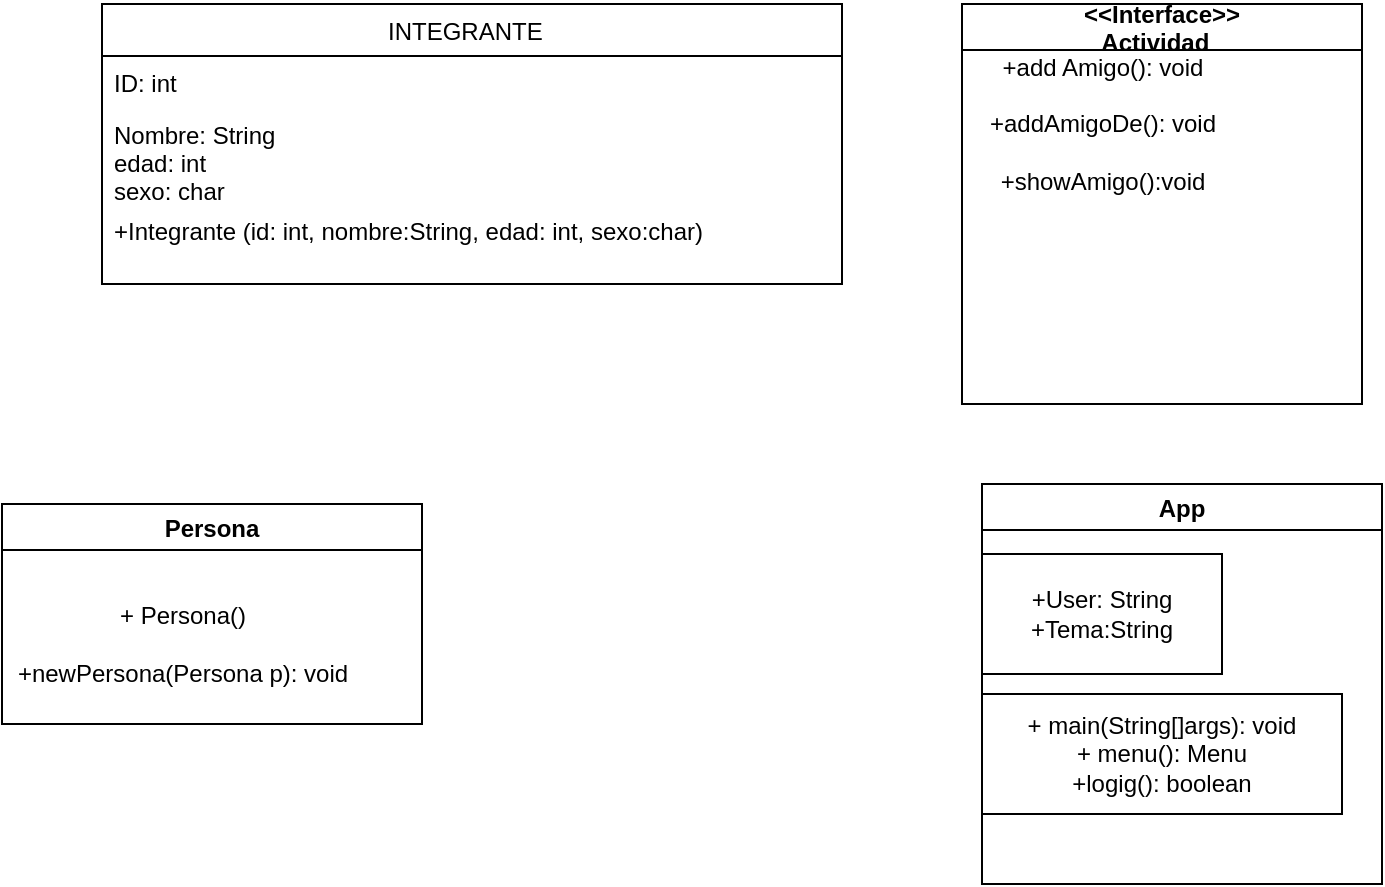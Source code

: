 <mxfile>
    <diagram id="u8LpsDMDNObCgkHkbPgs" name="Page-1">
        <mxGraphModel dx="299" dy="518" grid="1" gridSize="10" guides="1" tooltips="1" connect="1" arrows="1" fold="1" page="1" pageScale="1" pageWidth="827" pageHeight="1169" math="0" shadow="0">
            <root>
                <mxCell id="0"/>
                <mxCell id="1" parent="0"/>
                <mxCell id="2" value="INTEGRANTE  " style="swimlane;fontStyle=0;childLayout=stackLayout;horizontal=1;startSize=26;fillColor=none;horizontalStack=0;resizeParent=1;resizeParentMax=0;resizeLast=0;collapsible=1;marginBottom=0;" vertex="1" parent="1">
                    <mxGeometry x="160" y="60" width="370" height="140" as="geometry"/>
                </mxCell>
                <mxCell id="3" value="ID: int" style="text;strokeColor=none;fillColor=none;align=left;verticalAlign=top;spacingLeft=4;spacingRight=4;overflow=hidden;rotatable=0;points=[[0,0.5],[1,0.5]];portConstraint=eastwest;" vertex="1" parent="2">
                    <mxGeometry y="26" width="370" height="26" as="geometry"/>
                </mxCell>
                <mxCell id="4" value="Nombre: String&#10;edad: int&#10;sexo: char&#10;&#10;&#10;    " style="text;strokeColor=none;fillColor=none;align=left;verticalAlign=top;spacingLeft=4;spacingRight=4;overflow=hidden;rotatable=0;points=[[0,0.5],[1,0.5]];portConstraint=eastwest;" vertex="1" parent="2">
                    <mxGeometry y="52" width="370" height="48" as="geometry"/>
                </mxCell>
                <mxCell id="5" value="+Integrante (id: int, nombre:String, edad: int, sexo:char)&#10;&#10;&#10;&#10;&#10;" style="text;strokeColor=none;fillColor=none;align=left;verticalAlign=top;spacingLeft=4;spacingRight=4;overflow=hidden;rotatable=0;points=[[0,0.5],[1,0.5]];portConstraint=eastwest;" vertex="1" parent="2">
                    <mxGeometry y="100" width="370" height="40" as="geometry"/>
                </mxCell>
                <mxCell id="6" value="Persona" style="swimlane;" vertex="1" parent="1">
                    <mxGeometry x="110" y="310" width="210" height="110" as="geometry"/>
                </mxCell>
                <mxCell id="8" value="+ Persona()&lt;br&gt;&lt;br&gt;+newPersona(Persona p): void" style="text;html=1;align=center;verticalAlign=middle;resizable=0;points=[];autosize=1;strokeColor=none;fillColor=none;" vertex="1" parent="1">
                    <mxGeometry x="110" y="355" width="180" height="50" as="geometry"/>
                </mxCell>
                <mxCell id="9" value="&lt;&lt;Interface&gt;&gt;&#10;Actividad  " style="swimlane;" vertex="1" parent="1">
                    <mxGeometry x="590" y="60" width="200" height="200" as="geometry"/>
                </mxCell>
                <mxCell id="10" value="+add Amigo(): void&lt;br&gt;&lt;br&gt;+addAmigoDe(): void&lt;br&gt;&lt;br&gt;+showAmigo():void" style="text;html=1;align=center;verticalAlign=middle;resizable=0;points=[];autosize=1;strokeColor=none;fillColor=none;" vertex="1" parent="1">
                    <mxGeometry x="595" y="80" width="130" height="80" as="geometry"/>
                </mxCell>
                <mxCell id="11" value="App" style="swimlane;" vertex="1" parent="1">
                    <mxGeometry x="600" y="300" width="200" height="200" as="geometry"/>
                </mxCell>
                <mxCell id="12" value="+User: String&lt;br&gt;+Tema:String" style="whiteSpace=wrap;html=1;" vertex="1" parent="11">
                    <mxGeometry y="35" width="120" height="60" as="geometry"/>
                </mxCell>
                <mxCell id="13" value="+ main(String[]args): void&lt;br&gt;+ menu(): Menu&lt;br&gt;+logig(): boolean" style="whiteSpace=wrap;html=1;" vertex="1" parent="11">
                    <mxGeometry y="105" width="180" height="60" as="geometry"/>
                </mxCell>
            </root>
        </mxGraphModel>
    </diagram>
</mxfile>